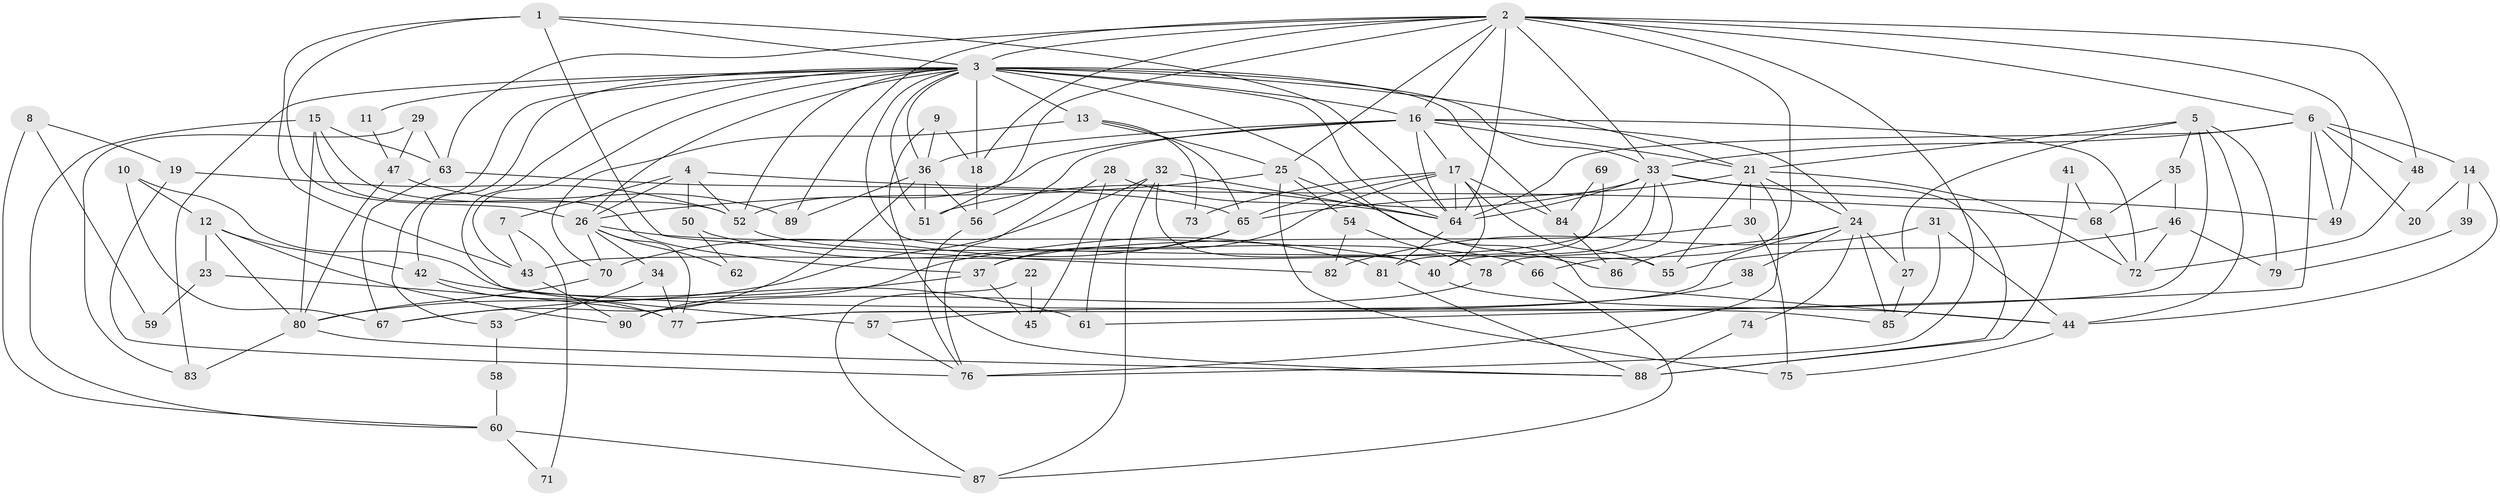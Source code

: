 // original degree distribution, {5: 0.15873015873015872, 7: 0.07142857142857142, 6: 0.0873015873015873, 4: 0.23015873015873015, 3: 0.30952380952380953, 2: 0.1349206349206349, 8: 0.007936507936507936}
// Generated by graph-tools (version 1.1) at 2025/51/03/04/25 22:51:10]
// undirected, 90 vertices, 203 edges
graph export_dot {
  node [color=gray90,style=filled];
  1;
  2;
  3;
  4;
  5;
  6;
  7;
  8;
  9;
  10;
  11;
  12;
  13;
  14;
  15;
  16;
  17;
  18;
  19;
  20;
  21;
  22;
  23;
  24;
  25;
  26;
  27;
  28;
  29;
  30;
  31;
  32;
  33;
  34;
  35;
  36;
  37;
  38;
  39;
  40;
  41;
  42;
  43;
  44;
  45;
  46;
  47;
  48;
  49;
  50;
  51;
  52;
  53;
  54;
  55;
  56;
  57;
  58;
  59;
  60;
  61;
  62;
  63;
  64;
  65;
  66;
  67;
  68;
  69;
  70;
  71;
  72;
  73;
  74;
  75;
  76;
  77;
  78;
  79;
  80;
  81;
  82;
  83;
  84;
  85;
  86;
  87;
  88;
  89;
  90;
  1 -- 3 [weight=1.0];
  1 -- 26 [weight=1.0];
  1 -- 43 [weight=1.0];
  1 -- 64 [weight=1.0];
  1 -- 82 [weight=1.0];
  2 -- 3 [weight=2.0];
  2 -- 6 [weight=1.0];
  2 -- 16 [weight=1.0];
  2 -- 18 [weight=1.0];
  2 -- 25 [weight=1.0];
  2 -- 33 [weight=1.0];
  2 -- 48 [weight=1.0];
  2 -- 49 [weight=2.0];
  2 -- 51 [weight=1.0];
  2 -- 63 [weight=1.0];
  2 -- 64 [weight=1.0];
  2 -- 66 [weight=1.0];
  2 -- 76 [weight=1.0];
  2 -- 89 [weight=1.0];
  3 -- 11 [weight=1.0];
  3 -- 13 [weight=3.0];
  3 -- 16 [weight=1.0];
  3 -- 18 [weight=1.0];
  3 -- 21 [weight=1.0];
  3 -- 26 [weight=1.0];
  3 -- 33 [weight=2.0];
  3 -- 36 [weight=1.0];
  3 -- 42 [weight=1.0];
  3 -- 43 [weight=1.0];
  3 -- 44 [weight=1.0];
  3 -- 51 [weight=1.0];
  3 -- 52 [weight=1.0];
  3 -- 53 [weight=1.0];
  3 -- 55 [weight=1.0];
  3 -- 57 [weight=1.0];
  3 -- 64 [weight=1.0];
  3 -- 83 [weight=1.0];
  3 -- 84 [weight=1.0];
  4 -- 7 [weight=1.0];
  4 -- 26 [weight=1.0];
  4 -- 50 [weight=1.0];
  4 -- 52 [weight=1.0];
  4 -- 68 [weight=1.0];
  5 -- 21 [weight=1.0];
  5 -- 27 [weight=1.0];
  5 -- 35 [weight=1.0];
  5 -- 44 [weight=1.0];
  5 -- 77 [weight=1.0];
  5 -- 79 [weight=1.0];
  6 -- 14 [weight=1.0];
  6 -- 20 [weight=1.0];
  6 -- 33 [weight=1.0];
  6 -- 48 [weight=1.0];
  6 -- 49 [weight=2.0];
  6 -- 61 [weight=1.0];
  6 -- 64 [weight=1.0];
  7 -- 43 [weight=1.0];
  7 -- 71 [weight=1.0];
  8 -- 19 [weight=1.0];
  8 -- 59 [weight=1.0];
  8 -- 60 [weight=1.0];
  9 -- 18 [weight=1.0];
  9 -- 36 [weight=1.0];
  9 -- 88 [weight=1.0];
  10 -- 12 [weight=1.0];
  10 -- 67 [weight=1.0];
  10 -- 85 [weight=1.0];
  11 -- 47 [weight=1.0];
  12 -- 23 [weight=1.0];
  12 -- 42 [weight=1.0];
  12 -- 80 [weight=1.0];
  12 -- 90 [weight=1.0];
  13 -- 25 [weight=1.0];
  13 -- 65 [weight=1.0];
  13 -- 70 [weight=1.0];
  13 -- 73 [weight=1.0];
  14 -- 20 [weight=1.0];
  14 -- 39 [weight=1.0];
  14 -- 44 [weight=1.0];
  15 -- 37 [weight=1.0];
  15 -- 52 [weight=1.0];
  15 -- 60 [weight=1.0];
  15 -- 63 [weight=1.0];
  15 -- 80 [weight=1.0];
  16 -- 17 [weight=1.0];
  16 -- 21 [weight=1.0];
  16 -- 24 [weight=1.0];
  16 -- 36 [weight=1.0];
  16 -- 52 [weight=1.0];
  16 -- 56 [weight=1.0];
  16 -- 64 [weight=2.0];
  16 -- 72 [weight=1.0];
  17 -- 37 [weight=1.0];
  17 -- 40 [weight=1.0];
  17 -- 55 [weight=1.0];
  17 -- 64 [weight=1.0];
  17 -- 65 [weight=1.0];
  17 -- 73 [weight=1.0];
  17 -- 84 [weight=1.0];
  18 -- 56 [weight=1.0];
  19 -- 52 [weight=1.0];
  19 -- 76 [weight=1.0];
  21 -- 24 [weight=1.0];
  21 -- 30 [weight=1.0];
  21 -- 55 [weight=1.0];
  21 -- 65 [weight=1.0];
  21 -- 72 [weight=1.0];
  21 -- 76 [weight=2.0];
  22 -- 45 [weight=1.0];
  22 -- 87 [weight=1.0];
  23 -- 59 [weight=1.0];
  23 -- 77 [weight=1.0];
  24 -- 27 [weight=1.0];
  24 -- 38 [weight=1.0];
  24 -- 74 [weight=1.0];
  24 -- 77 [weight=1.0];
  24 -- 85 [weight=1.0];
  24 -- 86 [weight=1.0];
  25 -- 26 [weight=1.0];
  25 -- 54 [weight=1.0];
  25 -- 75 [weight=1.0];
  25 -- 86 [weight=1.0];
  26 -- 34 [weight=2.0];
  26 -- 40 [weight=1.0];
  26 -- 62 [weight=1.0];
  26 -- 70 [weight=1.0];
  26 -- 77 [weight=1.0];
  27 -- 85 [weight=1.0];
  28 -- 45 [weight=1.0];
  28 -- 64 [weight=1.0];
  28 -- 76 [weight=1.0];
  29 -- 47 [weight=1.0];
  29 -- 63 [weight=1.0];
  29 -- 83 [weight=1.0];
  30 -- 37 [weight=1.0];
  30 -- 75 [weight=1.0];
  31 -- 44 [weight=1.0];
  31 -- 82 [weight=1.0];
  31 -- 85 [weight=1.0];
  32 -- 40 [weight=1.0];
  32 -- 61 [weight=1.0];
  32 -- 64 [weight=1.0];
  32 -- 80 [weight=1.0];
  32 -- 87 [weight=1.0];
  33 -- 40 [weight=1.0];
  33 -- 43 [weight=1.0];
  33 -- 49 [weight=1.0];
  33 -- 51 [weight=2.0];
  33 -- 64 [weight=1.0];
  33 -- 78 [weight=1.0];
  33 -- 88 [weight=1.0];
  34 -- 53 [weight=1.0];
  34 -- 77 [weight=1.0];
  35 -- 46 [weight=1.0];
  35 -- 68 [weight=1.0];
  36 -- 51 [weight=1.0];
  36 -- 56 [weight=1.0];
  36 -- 67 [weight=1.0];
  36 -- 89 [weight=1.0];
  37 -- 45 [weight=1.0];
  37 -- 67 [weight=1.0];
  38 -- 57 [weight=1.0];
  39 -- 79 [weight=1.0];
  40 -- 44 [weight=1.0];
  41 -- 68 [weight=1.0];
  41 -- 88 [weight=1.0];
  42 -- 61 [weight=1.0];
  42 -- 77 [weight=1.0];
  43 -- 90 [weight=1.0];
  44 -- 75 [weight=1.0];
  46 -- 55 [weight=1.0];
  46 -- 72 [weight=1.0];
  46 -- 79 [weight=1.0];
  47 -- 80 [weight=1.0];
  47 -- 89 [weight=1.0];
  48 -- 72 [weight=1.0];
  50 -- 62 [weight=1.0];
  50 -- 81 [weight=1.0];
  52 -- 66 [weight=1.0];
  53 -- 58 [weight=1.0];
  54 -- 78 [weight=1.0];
  54 -- 82 [weight=1.0];
  56 -- 76 [weight=1.0];
  57 -- 76 [weight=1.0];
  58 -- 60 [weight=1.0];
  60 -- 71 [weight=1.0];
  60 -- 87 [weight=1.0];
  63 -- 65 [weight=1.0];
  63 -- 67 [weight=1.0];
  64 -- 81 [weight=1.0];
  65 -- 70 [weight=1.0];
  65 -- 90 [weight=1.0];
  66 -- 87 [weight=1.0];
  68 -- 72 [weight=1.0];
  69 -- 81 [weight=1.0];
  69 -- 84 [weight=1.0];
  70 -- 80 [weight=1.0];
  74 -- 88 [weight=1.0];
  78 -- 90 [weight=1.0];
  80 -- 83 [weight=1.0];
  80 -- 88 [weight=1.0];
  81 -- 88 [weight=1.0];
  84 -- 86 [weight=1.0];
}
